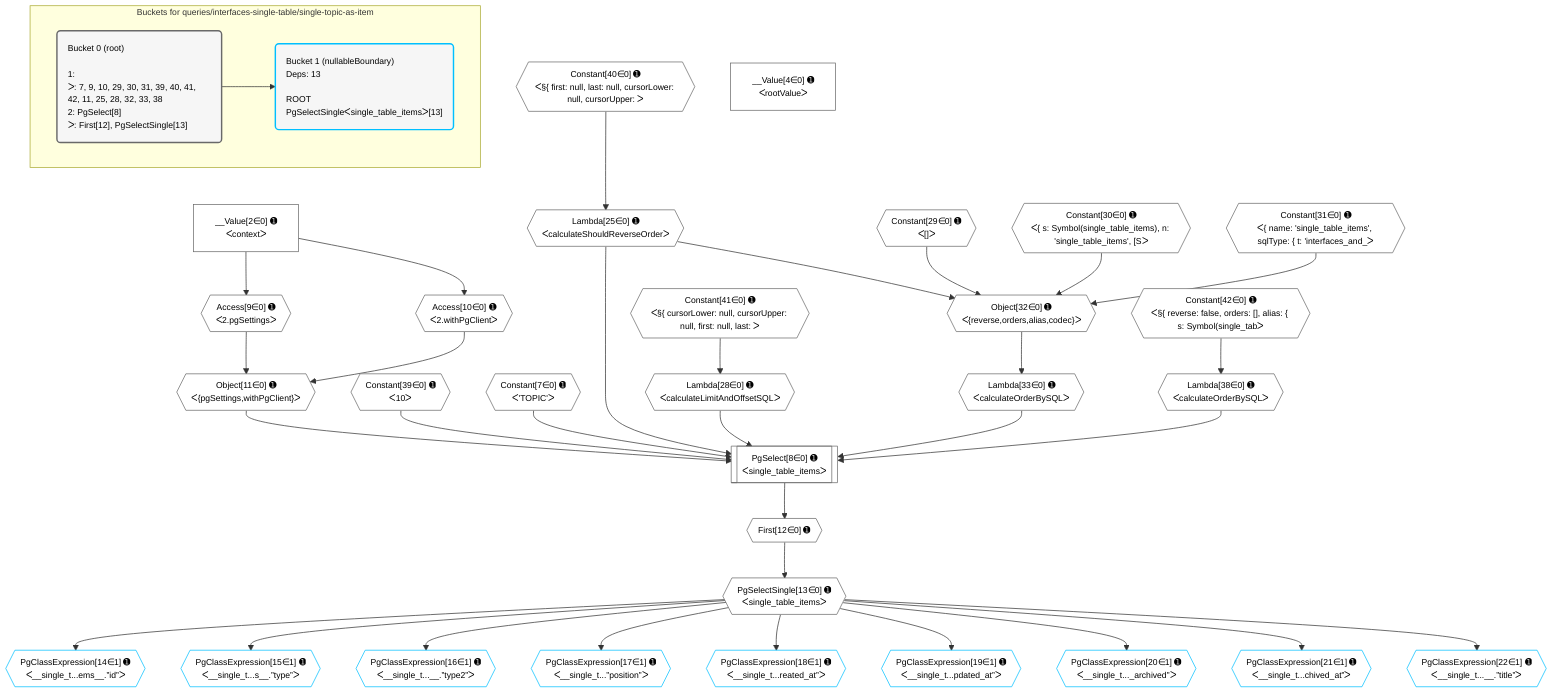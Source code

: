 %%{init: {'themeVariables': { 'fontSize': '12px'}}}%%
graph TD
    classDef path fill:#eee,stroke:#000,color:#000
    classDef plan fill:#fff,stroke-width:1px,color:#000
    classDef itemplan fill:#fff,stroke-width:2px,color:#000
    classDef unbatchedplan fill:#dff,stroke-width:1px,color:#000
    classDef sideeffectplan fill:#fcc,stroke-width:2px,color:#000
    classDef bucket fill:#f6f6f6,color:#000,stroke-width:2px,text-align:left


    %% plan dependencies
    PgSelect8[["PgSelect[8∈0] ➊<br />ᐸsingle_table_itemsᐳ"]]:::plan
    Object11{{"Object[11∈0] ➊<br />ᐸ{pgSettings,withPgClient}ᐳ"}}:::plan
    Constant39{{"Constant[39∈0] ➊<br />ᐸ10ᐳ"}}:::plan
    Constant7{{"Constant[7∈0] ➊<br />ᐸ'TOPIC'ᐳ"}}:::plan
    Lambda25{{"Lambda[25∈0] ➊<br />ᐸcalculateShouldReverseOrderᐳ"}}:::plan
    Lambda28{{"Lambda[28∈0] ➊<br />ᐸcalculateLimitAndOffsetSQLᐳ"}}:::plan
    Lambda33{{"Lambda[33∈0] ➊<br />ᐸcalculateOrderBySQLᐳ"}}:::plan
    Lambda38{{"Lambda[38∈0] ➊<br />ᐸcalculateOrderBySQLᐳ"}}:::plan
    Object11 & Constant39 & Constant7 & Lambda25 & Lambda28 & Lambda33 & Lambda38 --> PgSelect8
    Object32{{"Object[32∈0] ➊<br />ᐸ{reverse,orders,alias,codec}ᐳ"}}:::plan
    Constant29{{"Constant[29∈0] ➊<br />ᐸ[]ᐳ"}}:::plan
    Constant30{{"Constant[30∈0] ➊<br />ᐸ{ s: Symbol(single_table_items), n: 'single_table_items', [Sᐳ"}}:::plan
    Constant31{{"Constant[31∈0] ➊<br />ᐸ{ name: 'single_table_items', sqlType: { t: 'interfaces_and_ᐳ"}}:::plan
    Lambda25 & Constant29 & Constant30 & Constant31 --> Object32
    Access9{{"Access[9∈0] ➊<br />ᐸ2.pgSettingsᐳ"}}:::plan
    Access10{{"Access[10∈0] ➊<br />ᐸ2.withPgClientᐳ"}}:::plan
    Access9 & Access10 --> Object11
    __Value2["__Value[2∈0] ➊<br />ᐸcontextᐳ"]:::plan
    __Value2 --> Access9
    __Value2 --> Access10
    First12{{"First[12∈0] ➊"}}:::plan
    PgSelect8 --> First12
    PgSelectSingle13{{"PgSelectSingle[13∈0] ➊<br />ᐸsingle_table_itemsᐳ"}}:::plan
    First12 --> PgSelectSingle13
    Constant40{{"Constant[40∈0] ➊<br />ᐸ§{ first: null, last: null, cursorLower: null, cursorUpper: ᐳ"}}:::plan
    Constant40 --> Lambda25
    Constant41{{"Constant[41∈0] ➊<br />ᐸ§{ cursorLower: null, cursorUpper: null, first: null, last: ᐳ"}}:::plan
    Constant41 --> Lambda28
    Object32 --> Lambda33
    Constant42{{"Constant[42∈0] ➊<br />ᐸ§{ reverse: false, orders: [], alias: { s: Symbol(single_tabᐳ"}}:::plan
    Constant42 --> Lambda38
    __Value4["__Value[4∈0] ➊<br />ᐸrootValueᐳ"]:::plan
    PgClassExpression14{{"PgClassExpression[14∈1] ➊<br />ᐸ__single_t...ems__.”id”ᐳ"}}:::plan
    PgSelectSingle13 --> PgClassExpression14
    PgClassExpression15{{"PgClassExpression[15∈1] ➊<br />ᐸ__single_t...s__.”type”ᐳ"}}:::plan
    PgSelectSingle13 --> PgClassExpression15
    PgClassExpression16{{"PgClassExpression[16∈1] ➊<br />ᐸ__single_t...__.”type2”ᐳ"}}:::plan
    PgSelectSingle13 --> PgClassExpression16
    PgClassExpression17{{"PgClassExpression[17∈1] ➊<br />ᐸ__single_t...”position”ᐳ"}}:::plan
    PgSelectSingle13 --> PgClassExpression17
    PgClassExpression18{{"PgClassExpression[18∈1] ➊<br />ᐸ__single_t...reated_at”ᐳ"}}:::plan
    PgSelectSingle13 --> PgClassExpression18
    PgClassExpression19{{"PgClassExpression[19∈1] ➊<br />ᐸ__single_t...pdated_at”ᐳ"}}:::plan
    PgSelectSingle13 --> PgClassExpression19
    PgClassExpression20{{"PgClassExpression[20∈1] ➊<br />ᐸ__single_t..._archived”ᐳ"}}:::plan
    PgSelectSingle13 --> PgClassExpression20
    PgClassExpression21{{"PgClassExpression[21∈1] ➊<br />ᐸ__single_t...chived_at”ᐳ"}}:::plan
    PgSelectSingle13 --> PgClassExpression21
    PgClassExpression22{{"PgClassExpression[22∈1] ➊<br />ᐸ__single_t...__.”title”ᐳ"}}:::plan
    PgSelectSingle13 --> PgClassExpression22

    %% define steps

    subgraph "Buckets for queries/interfaces-single-table/single-topic-as-item"
    Bucket0("Bucket 0 (root)<br /><br />1: <br />ᐳ: 7, 9, 10, 29, 30, 31, 39, 40, 41, 42, 11, 25, 28, 32, 33, 38<br />2: PgSelect[8]<br />ᐳ: First[12], PgSelectSingle[13]"):::bucket
    classDef bucket0 stroke:#696969
    class Bucket0,__Value2,__Value4,Constant7,PgSelect8,Access9,Access10,Object11,First12,PgSelectSingle13,Lambda25,Lambda28,Constant29,Constant30,Constant31,Object32,Lambda33,Lambda38,Constant39,Constant40,Constant41,Constant42 bucket0
    Bucket1("Bucket 1 (nullableBoundary)<br />Deps: 13<br /><br />ROOT PgSelectSingleᐸsingle_table_itemsᐳ[13]"):::bucket
    classDef bucket1 stroke:#00bfff
    class Bucket1,PgClassExpression14,PgClassExpression15,PgClassExpression16,PgClassExpression17,PgClassExpression18,PgClassExpression19,PgClassExpression20,PgClassExpression21,PgClassExpression22 bucket1
    Bucket0 --> Bucket1
    end